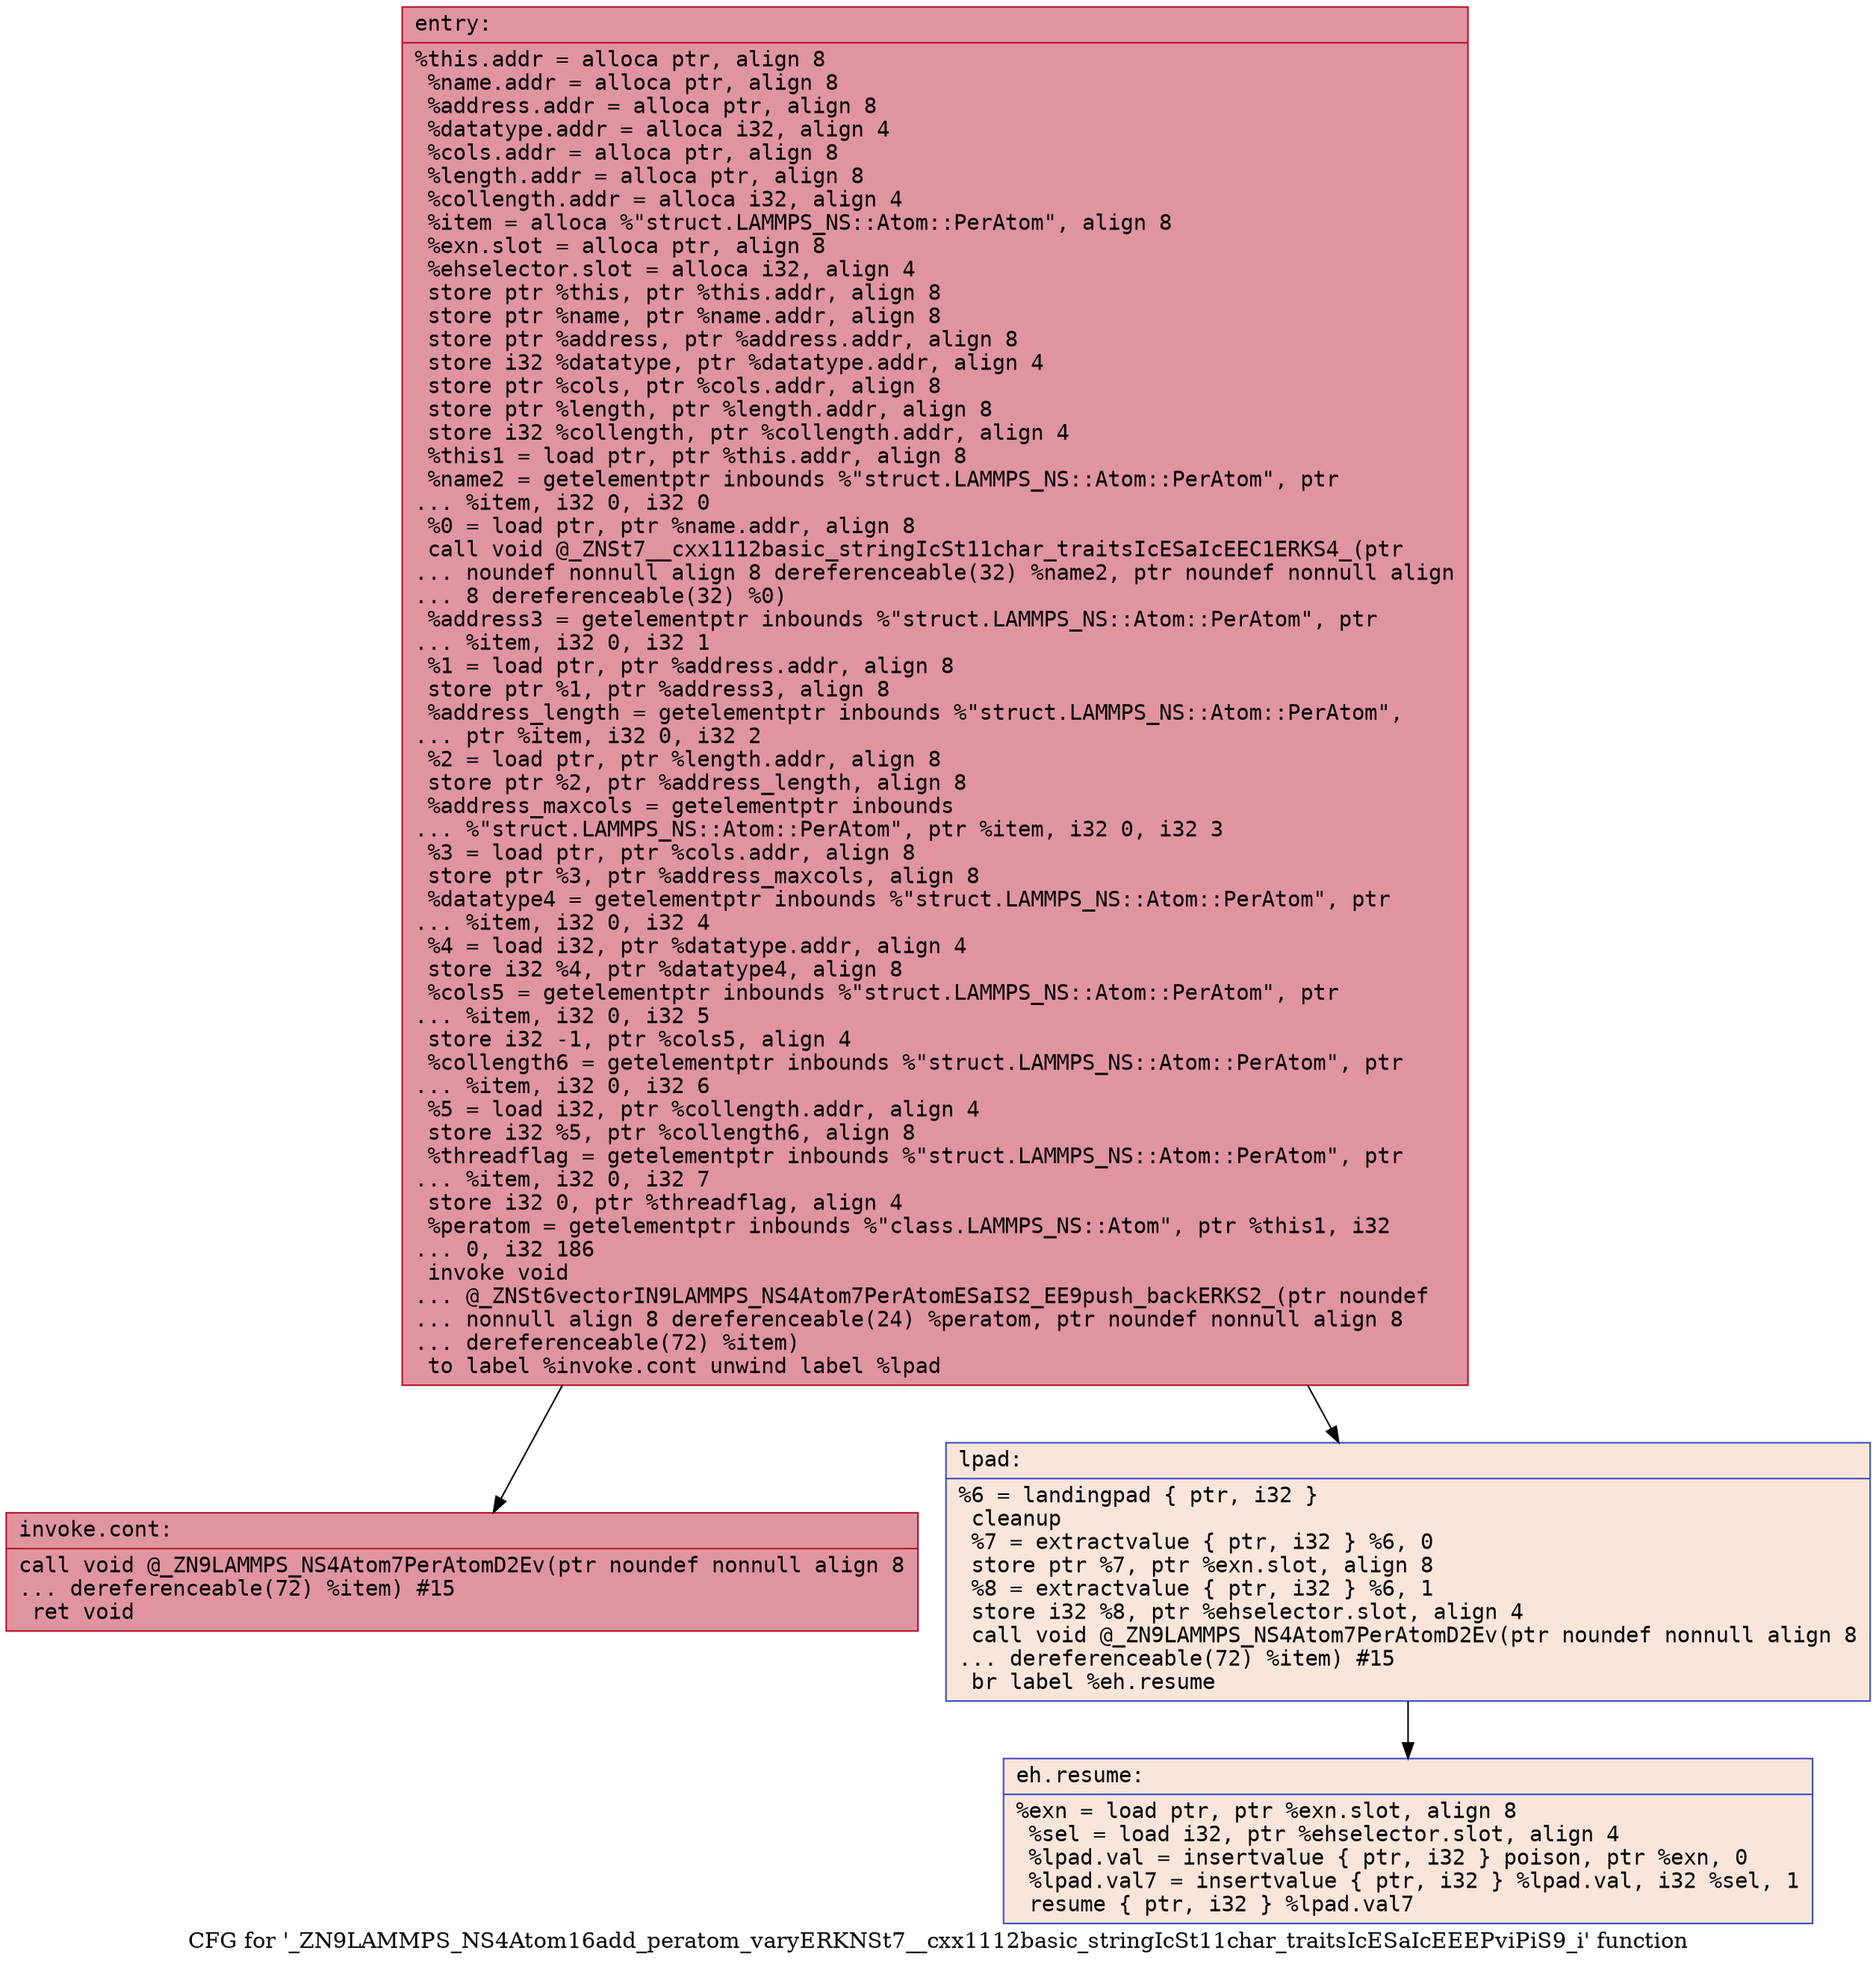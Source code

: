 digraph "CFG for '_ZN9LAMMPS_NS4Atom16add_peratom_varyERKNSt7__cxx1112basic_stringIcSt11char_traitsIcESaIcEEEPviPiS9_i' function" {
	label="CFG for '_ZN9LAMMPS_NS4Atom16add_peratom_varyERKNSt7__cxx1112basic_stringIcSt11char_traitsIcESaIcEEEPviPiS9_i' function";

	Node0x55aea8dbf050 [shape=record,color="#b70d28ff", style=filled, fillcolor="#b70d2870" fontname="Courier",label="{entry:\l|  %this.addr = alloca ptr, align 8\l  %name.addr = alloca ptr, align 8\l  %address.addr = alloca ptr, align 8\l  %datatype.addr = alloca i32, align 4\l  %cols.addr = alloca ptr, align 8\l  %length.addr = alloca ptr, align 8\l  %collength.addr = alloca i32, align 4\l  %item = alloca %\"struct.LAMMPS_NS::Atom::PerAtom\", align 8\l  %exn.slot = alloca ptr, align 8\l  %ehselector.slot = alloca i32, align 4\l  store ptr %this, ptr %this.addr, align 8\l  store ptr %name, ptr %name.addr, align 8\l  store ptr %address, ptr %address.addr, align 8\l  store i32 %datatype, ptr %datatype.addr, align 4\l  store ptr %cols, ptr %cols.addr, align 8\l  store ptr %length, ptr %length.addr, align 8\l  store i32 %collength, ptr %collength.addr, align 4\l  %this1 = load ptr, ptr %this.addr, align 8\l  %name2 = getelementptr inbounds %\"struct.LAMMPS_NS::Atom::PerAtom\", ptr\l... %item, i32 0, i32 0\l  %0 = load ptr, ptr %name.addr, align 8\l  call void @_ZNSt7__cxx1112basic_stringIcSt11char_traitsIcESaIcEEC1ERKS4_(ptr\l... noundef nonnull align 8 dereferenceable(32) %name2, ptr noundef nonnull align\l... 8 dereferenceable(32) %0)\l  %address3 = getelementptr inbounds %\"struct.LAMMPS_NS::Atom::PerAtom\", ptr\l... %item, i32 0, i32 1\l  %1 = load ptr, ptr %address.addr, align 8\l  store ptr %1, ptr %address3, align 8\l  %address_length = getelementptr inbounds %\"struct.LAMMPS_NS::Atom::PerAtom\",\l... ptr %item, i32 0, i32 2\l  %2 = load ptr, ptr %length.addr, align 8\l  store ptr %2, ptr %address_length, align 8\l  %address_maxcols = getelementptr inbounds\l... %\"struct.LAMMPS_NS::Atom::PerAtom\", ptr %item, i32 0, i32 3\l  %3 = load ptr, ptr %cols.addr, align 8\l  store ptr %3, ptr %address_maxcols, align 8\l  %datatype4 = getelementptr inbounds %\"struct.LAMMPS_NS::Atom::PerAtom\", ptr\l... %item, i32 0, i32 4\l  %4 = load i32, ptr %datatype.addr, align 4\l  store i32 %4, ptr %datatype4, align 8\l  %cols5 = getelementptr inbounds %\"struct.LAMMPS_NS::Atom::PerAtom\", ptr\l... %item, i32 0, i32 5\l  store i32 -1, ptr %cols5, align 4\l  %collength6 = getelementptr inbounds %\"struct.LAMMPS_NS::Atom::PerAtom\", ptr\l... %item, i32 0, i32 6\l  %5 = load i32, ptr %collength.addr, align 4\l  store i32 %5, ptr %collength6, align 8\l  %threadflag = getelementptr inbounds %\"struct.LAMMPS_NS::Atom::PerAtom\", ptr\l... %item, i32 0, i32 7\l  store i32 0, ptr %threadflag, align 4\l  %peratom = getelementptr inbounds %\"class.LAMMPS_NS::Atom\", ptr %this1, i32\l... 0, i32 186\l  invoke void\l... @_ZNSt6vectorIN9LAMMPS_NS4Atom7PerAtomESaIS2_EE9push_backERKS2_(ptr noundef\l... nonnull align 8 dereferenceable(24) %peratom, ptr noundef nonnull align 8\l... dereferenceable(72) %item)\l          to label %invoke.cont unwind label %lpad\l}"];
	Node0x55aea8dbf050 -> Node0x55aea8dc14e0[tooltip="entry -> invoke.cont\nProbability 100.00%" ];
	Node0x55aea8dbf050 -> Node0x55aea8dc1560[tooltip="entry -> lpad\nProbability 0.00%" ];
	Node0x55aea8dc14e0 [shape=record,color="#b70d28ff", style=filled, fillcolor="#b70d2870" fontname="Courier",label="{invoke.cont:\l|  call void @_ZN9LAMMPS_NS4Atom7PerAtomD2Ev(ptr noundef nonnull align 8\l... dereferenceable(72) %item) #15\l  ret void\l}"];
	Node0x55aea8dc1560 [shape=record,color="#3d50c3ff", style=filled, fillcolor="#f4c5ad70" fontname="Courier",label="{lpad:\l|  %6 = landingpad \{ ptr, i32 \}\l          cleanup\l  %7 = extractvalue \{ ptr, i32 \} %6, 0\l  store ptr %7, ptr %exn.slot, align 8\l  %8 = extractvalue \{ ptr, i32 \} %6, 1\l  store i32 %8, ptr %ehselector.slot, align 4\l  call void @_ZN9LAMMPS_NS4Atom7PerAtomD2Ev(ptr noundef nonnull align 8\l... dereferenceable(72) %item) #15\l  br label %eh.resume\l}"];
	Node0x55aea8dc1560 -> Node0x55aea8dc1c40[tooltip="lpad -> eh.resume\nProbability 100.00%" ];
	Node0x55aea8dc1c40 [shape=record,color="#3d50c3ff", style=filled, fillcolor="#f4c5ad70" fontname="Courier",label="{eh.resume:\l|  %exn = load ptr, ptr %exn.slot, align 8\l  %sel = load i32, ptr %ehselector.slot, align 4\l  %lpad.val = insertvalue \{ ptr, i32 \} poison, ptr %exn, 0\l  %lpad.val7 = insertvalue \{ ptr, i32 \} %lpad.val, i32 %sel, 1\l  resume \{ ptr, i32 \} %lpad.val7\l}"];
}
